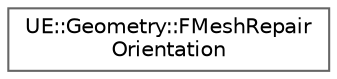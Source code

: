 digraph "Graphical Class Hierarchy"
{
 // INTERACTIVE_SVG=YES
 // LATEX_PDF_SIZE
  bgcolor="transparent";
  edge [fontname=Helvetica,fontsize=10,labelfontname=Helvetica,labelfontsize=10];
  node [fontname=Helvetica,fontsize=10,shape=box,height=0.2,width=0.4];
  rankdir="LR";
  Node0 [id="Node000000",label="UE::Geometry::FMeshRepair\lOrientation",height=0.2,width=0.4,color="grey40", fillcolor="white", style="filled",URL="$d9/d6d/classUE_1_1Geometry_1_1FMeshRepairOrientation.html",tooltip="Invert triangles as needed to a consistent ~\"outward\" orientation."];
}
